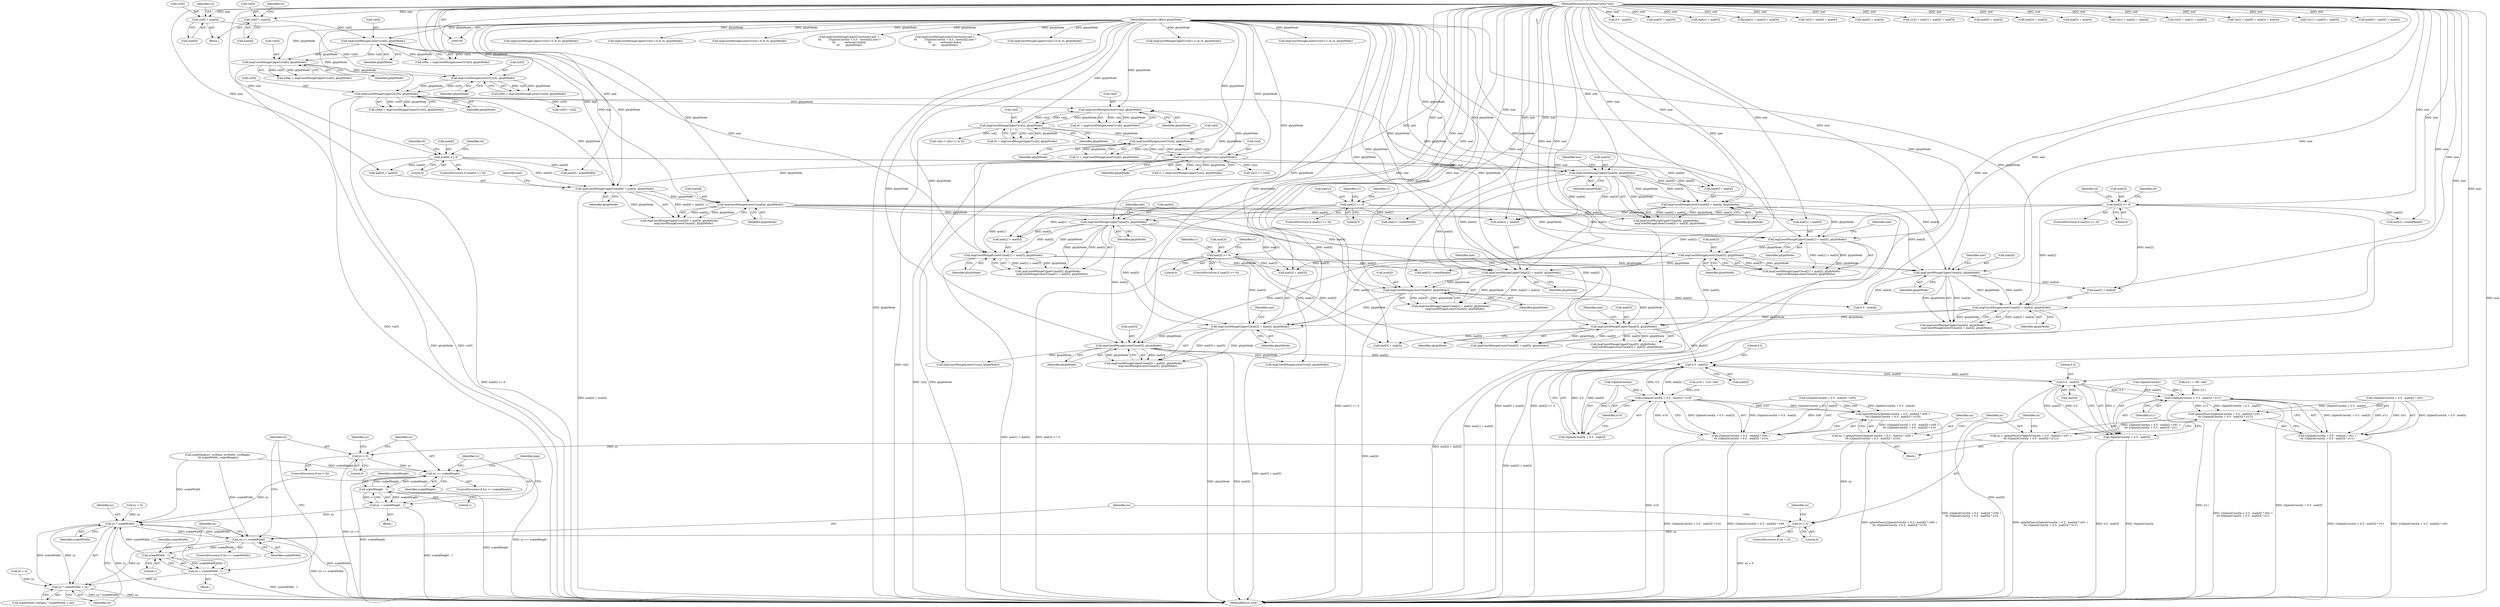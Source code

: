 digraph "0_poppler_a9b8ab4657dec65b8b86c225d12c533ad7e984e2@array" {
"1001667" [label="(Call,0.5 - mat[5])"];
"1001693" [label="(Call,0.5 - mat[5])"];
"1001667" [label="(Call,0.5 - mat[5])"];
"1000502" [label="(Call,imgCoordMungeLowerC(mat[5], glyphMode))"];
"1000105" [label="(MethodParameterIn,SplashCoord *mat)"];
"1000408" [label="(Call,imgCoordMungeLowerC(mat[5], glyphMode))"];
"1000399" [label="(Call,imgCoordMungeUpperC(mat[1] + mat[5], glyphMode))"];
"1000390" [label="(Call,mat[1] >= 0)"];
"1000365" [label="(Call,imgCoordMungeLowerC(mat[4], glyphMode))"];
"1000356" [label="(Call,imgCoordMungeUpperC(mat[0] + mat[4], glyphMode))"];
"1000347" [label="(Call,mat[0] >= 0)"];
"1000251" [label="(Call,imgCoordMungeUpperC(vy[0], glyphMode))"];
"1000244" [label="(Call,imgCoordMungeLowerC(vy[0], glyphMode))"];
"1000147" [label="(Call,vy[0] = mat[5])"];
"1000237" [label="(Call,imgCoordMungeUpperC(vx[0], glyphMode))"];
"1000230" [label="(Call,imgCoordMungeLowerC(vx[0], glyphMode))"];
"1000140" [label="(Call,vx[0] = mat[4])"];
"1000106" [label="(MethodParameterIn,GBool glyphMode)"];
"1000313" [label="(Call,imgCoordMungeUpperC(vy[i], glyphMode))"];
"1000298" [label="(Call,imgCoordMungeLowerC(vy[i], glyphMode))"];
"1000283" [label="(Call,imgCoordMungeUpperC(vx[i], glyphMode))"];
"1000268" [label="(Call,imgCoordMungeLowerC(vx[i], glyphMode))"];
"1000380" [label="(Call,imgCoordMungeLowerC(mat[0] + mat[4], glyphMode))"];
"1000375" [label="(Call,imgCoordMungeUpperC(mat[4], glyphMode))"];
"1000418" [label="(Call,imgCoordMungeUpperC(mat[5], glyphMode))"];
"1000493" [label="(Call,imgCoordMungeUpperC(mat[3] + mat[5], glyphMode))"];
"1000484" [label="(Call,mat[3] >= 0)"];
"1000459" [label="(Call,imgCoordMungeLowerC(mat[4], glyphMode))"];
"1000450" [label="(Call,imgCoordMungeUpperC(mat[2] + mat[4], glyphMode))"];
"1000441" [label="(Call,mat[2] >= 0)"];
"1000423" [label="(Call,imgCoordMungeLowerC(mat[1] + mat[5], glyphMode))"];
"1000474" [label="(Call,imgCoordMungeLowerC(mat[2] + mat[4], glyphMode))"];
"1000469" [label="(Call,imgCoordMungeUpperC(mat[4], glyphMode))"];
"1000512" [label="(Call,imgCoordMungeUpperC(mat[5], glyphMode))"];
"1001662" [label="(Call,((SplashCoord)y + 0.5 - mat[5]) * ir10)"];
"1001649" [label="(Call,splashFloor(((SplashCoord)x + 0.5 - mat[4]) * ir00 +\n\t\t\t ((SplashCoord)y + 0.5 - mat[5]) * ir10))"];
"1001647" [label="(Call,xx = splashFloor(((SplashCoord)x + 0.5 - mat[4]) * ir00 +\n\t\t\t ((SplashCoord)y + 0.5 - mat[5]) * ir10))"];
"1001700" [label="(Call,xx < 0)"];
"1001709" [label="(Call,xx >= scaledWidth)"];
"1001715" [label="(Call,scaledWidth - 1)"];
"1001713" [label="(Call,xx = scaledWidth - 1)"];
"1001745" [label="(Call,yy * scaledWidth + xx)"];
"1001746" [label="(Call,yy * scaledWidth)"];
"1001650" [label="(Call,((SplashCoord)x + 0.5 - mat[4]) * ir00 +\n\t\t\t ((SplashCoord)y + 0.5 - mat[5]) * ir10)"];
"1001663" [label="(Call,(SplashCoord)y + 0.5 - mat[5])"];
"1001688" [label="(Call,((SplashCoord)y + 0.5 - mat[5]) * ir11)"];
"1001675" [label="(Call,splashFloor(((SplashCoord)x + 0.5 - mat[4]) * ir01 +\n\t\t\t ((SplashCoord)y + 0.5 - mat[5]) * ir11))"];
"1001673" [label="(Call,yy = splashFloor(((SplashCoord)x + 0.5 - mat[4]) * ir01 +\n\t\t\t ((SplashCoord)y + 0.5 - mat[5]) * ir11))"];
"1001719" [label="(Call,yy < 0)"];
"1001728" [label="(Call,yy >= scaledHeight)"];
"1001734" [label="(Call,scaledHeight - 1)"];
"1001732" [label="(Call,yy = scaledHeight - 1)"];
"1001676" [label="(Call,((SplashCoord)x + 0.5 - mat[4]) * ir01 +\n\t\t\t ((SplashCoord)y + 0.5 - mat[5]) * ir11)"];
"1001689" [label="(Call,(SplashCoord)y + 0.5 - mat[5])"];
"1000251" [label="(Call,imgCoordMungeUpperC(vy[0], glyphMode))"];
"1000483" [label="(ControlStructure,if (mat[3] >= 0))"];
"1000412" [label="(Identifier,glyphMode)"];
"1000140" [label="(Call,vx[0] = mat[4])"];
"1001736" [label="(Literal,1)"];
"1001718" [label="(ControlStructure,if (yy < 0))"];
"1000397" [label="(Identifier,t1)"];
"1001682" [label="(Call,0.5 - mat[4])"];
"1000424" [label="(Call,mat[1] + mat[5])"];
"1001673" [label="(Call,yy = splashFloor(((SplashCoord)x + 0.5 - mat[4]) * ir01 +\n\t\t\t ((SplashCoord)y + 0.5 - mat[5]) * ir11))"];
"1000484" [label="(Call,mat[3] >= 0)"];
"1001669" [label="(Call,mat[5])"];
"1001730" [label="(Identifier,scaledHeight)"];
"1000228" [label="(Call,xMin = imgCoordMungeLowerC(vx[0], glyphMode))"];
"1000468" [label="(Call,imgCoordMungeUpperC(mat[4], glyphMode) -\n         imgCoordMungeLowerC(mat[2] + mat[4], glyphMode))"];
"1000147" [label="(Call,vy[0] = mat[5])"];
"1000364" [label="(Identifier,glyphMode)"];
"1001663" [label="(Call,(SplashCoord)y + 0.5 - mat[5])"];
"1000408" [label="(Call,imgCoordMungeLowerC(mat[5], glyphMode))"];
"1000492" [label="(Call,imgCoordMungeUpperC(mat[3] + mat[5], glyphMode) -\n         imgCoordMungeLowerC(mat[5], glyphMode))"];
"1000249" [label="(Call,yMax = imgCoordMungeUpperC(vy[0], glyphMode))"];
"1000298" [label="(Call,imgCoordMungeLowerC(vy[i], glyphMode))"];
"1001733" [label="(Identifier,yy)"];
"1000169" [label="(Call,mat[3] + mat[5])"];
"1001694" [label="(Literal,0.5)"];
"1000611" [label="(Call,ir11 = r00 / det)"];
"1001724" [label="(Identifier,yy)"];
"1000376" [label="(Call,mat[4])"];
"1000151" [label="(Call,mat[5])"];
"1000348" [label="(Call,mat[0])"];
"1000296" [label="(Call,t1 = imgCoordMungeLowerC(vy[i], glyphMode))"];
"1001741" [label="(Call,scaledMask->data[yy * scaledWidth + xx])"];
"1001719" [label="(Call,yy < 0)"];
"1000474" [label="(Call,imgCoordMungeLowerC(mat[2] + mat[4], glyphMode))"];
"1000269" [label="(Call,vx[i])"];
"1000470" [label="(Call,mat[4])"];
"1001674" [label="(Identifier,yy)"];
"1001735" [label="(Identifier,scaledHeight)"];
"1000477" [label="(Identifier,mat)"];
"1000512" [label="(Call,imgCoordMungeUpperC(mat[5], glyphMode))"];
"1001143" [label="(Call,imgCoordMungeUpperC(vy[(i+1) & 3], glyphMode))"];
"1001651" [label="(Call,((SplashCoord)x + 0.5 - mat[4]) * ir00)"];
"1000313" [label="(Call,imgCoordMungeUpperC(vy[i], glyphMode))"];
"1000266" [label="(Call,t0 = imgCoordMungeLowerC(vx[i], glyphMode))"];
"1000380" [label="(Call,imgCoordMungeLowerC(mat[0] + mat[4], glyphMode))"];
"1001672" [label="(Identifier,ir10)"];
"1000356" [label="(Call,imgCoordMungeUpperC(mat[0] + mat[4], glyphMode))"];
"1001693" [label="(Call,0.5 - mat[5])"];
"1000221" [label="(Call,mat[1] + mat[5])"];
"1001649" [label="(Call,splashFloor(((SplashCoord)x + 0.5 - mat[4]) * ir00 +\n\t\t\t ((SplashCoord)y + 0.5 - mat[5]) * ir10))"];
"1000410" [label="(Identifier,mat)"];
"1001647" [label="(Call,xx = splashFloor(((SplashCoord)x + 0.5 - mat[4]) * ir00 +\n\t\t\t ((SplashCoord)y + 0.5 - mat[5]) * ir10))"];
"1000195" [label="(Call,mat[1] + mat[3] + mat[5])"];
"1000206" [label="(Call,vx[3] = mat[0] + mat[4])"];
"1000141" [label="(Call,vx[0])"];
"1000105" [label="(MethodParameterIn,SplashCoord *mat)"];
"1000244" [label="(Call,imgCoordMungeLowerC(vy[0], glyphMode))"];
"1000106" [label="(MethodParameterIn,GBool glyphMode)"];
"1000252" [label="(Call,vy[0])"];
"1000510" [label="(Identifier,t1)"];
"1001646" [label="(Block,)"];
"1001731" [label="(Block,)"];
"1001677" [label="(Call,((SplashCoord)x + 0.5 - mat[4]) * ir01)"];
"1000463" [label="(Identifier,glyphMode)"];
"1000516" [label="(Identifier,glyphMode)"];
"1000148" [label="(Call,vy[0])"];
"1000707" [label="(Call,imgCoordMungeLowerC(vy[i], glyphMode))"];
"1000730" [label="(Call,vx[i] < vx[(i+1) & 3])"];
"1001714" [label="(Identifier,xx)"];
"1001729" [label="(Identifier,yy)"];
"1001688" [label="(Call,((SplashCoord)y + 0.5 - mat[5]) * ir11)"];
"1000238" [label="(Call,vx[0])"];
"1000573" [label="(Call,mat[3] / scaledHeight)"];
"1000426" [label="(Identifier,mat)"];
"1000255" [label="(Identifier,glyphMode)"];
"1000231" [label="(Call,vx[0])"];
"1001745" [label="(Call,yy * scaledWidth + xx)"];
"1001668" [label="(Literal,0.5)"];
"1000491" [label="(Identifier,t1)"];
"1001662" [label="(Call,((SplashCoord)y + 0.5 - mat[5]) * ir10)"];
"1001690" [label="(Call,(SplashCoord)y)"];
"1000605" [label="(Call,ir10 = -r10 / det)"];
"1000517" [label="(Call,imgCoordMungeLowerC(mat[3] + mat[5], glyphMode))"];
"1001675" [label="(Call,splashFloor(((SplashCoord)x + 0.5 - mat[4]) * ir01 +\n\t\t\t ((SplashCoord)y + 0.5 - mat[5]) * ir11))"];
"1001727" [label="(ControlStructure,if (yy >= scaledHeight))"];
"1000511" [label="(Call,imgCoordMungeUpperC(mat[5], glyphMode) -\n         imgCoordMungeLowerC(mat[3] + mat[5], glyphMode))"];
"1000355" [label="(Call,imgCoordMungeUpperC(mat[0] + mat[4], glyphMode) -\n         imgCoordMungeLowerC(mat[4], glyphMode))"];
"1000431" [label="(Identifier,glyphMode)"];
"1000365" [label="(Call,imgCoordMungeLowerC(mat[4], glyphMode))"];
"1000422" [label="(Identifier,glyphMode)"];
"1000501" [label="(Identifier,glyphMode)"];
"1001702" [label="(Literal,0)"];
"1000149" [label="(Identifier,vy)"];
"1001739" [label="(Identifier,pipe)"];
"1000460" [label="(Call,mat[4])"];
"1001748" [label="(Identifier,scaledWidth)"];
"1000245" [label="(Call,vy[0])"];
"1000559" [label="(Call,mat[1] / scaledWidth)"];
"1000158" [label="(Call,mat[2] + mat[4])"];
"1001667" [label="(Call,0.5 - mat[5])"];
"1000666" [label="(Call,vy[0] < vy[i])"];
"1000502" [label="(Call,imgCoordMungeLowerC(mat[5], glyphMode))"];
"1000494" [label="(Call,mat[3] + mat[5])"];
"1000191" [label="(Call,vy[2] = mat[1] + mat[3] + mat[5])"];
"1000518" [label="(Call,mat[3] + mat[5])"];
"1000379" [label="(Identifier,glyphMode)"];
"1000488" [label="(Literal,0)"];
"1001695" [label="(Call,mat[5])"];
"1001713" [label="(Call,xx = scaledWidth - 1)"];
"1001749" [label="(Identifier,xx)"];
"1000416" [label="(Identifier,t1)"];
"1001648" [label="(Identifier,xx)"];
"1000503" [label="(Call,mat[5])"];
"1000375" [label="(Call,imgCoordMungeUpperC(mat[4], glyphMode))"];
"1000400" [label="(Call,mat[1] + mat[5])"];
"1000388" [label="(Identifier,glyphMode)"];
"1000482" [label="(Identifier,glyphMode)"];
"1000383" [label="(Identifier,mat)"];
"1000493" [label="(Call,imgCoordMungeUpperC(mat[3] + mat[5], glyphMode))"];
"1000997" [label="(Call,imgCoordMungeLowerC(vy[(i+1) & 3], glyphMode))"];
"1001705" [label="(Identifier,xx)"];
"1001676" [label="(Call,((SplashCoord)x + 0.5 - mat[4]) * ir01 +\n\t\t\t ((SplashCoord)y + 0.5 - mat[5]) * ir11)"];
"1001716" [label="(Identifier,scaledWidth)"];
"1000469" [label="(Call,imgCoordMungeUpperC(mat[4], glyphMode))"];
"1000847" [label="(Call,imgCoordMungeUpperC(vy[(i+2) & 3], glyphMode))"];
"1000552" [label="(Call,mat[0] / scaledWidth)"];
"1000317" [label="(Identifier,glyphMode)"];
"1000367" [label="(Identifier,mat)"];
"1001701" [label="(Identifier,xx)"];
"1000459" [label="(Call,imgCoordMungeLowerC(mat[4], glyphMode))"];
"1001747" [label="(Identifier,yy)"];
"1001704" [label="(Call,xx = 0)"];
"1000237" [label="(Call,imgCoordMungeUpperC(vx[0], glyphMode))"];
"1000390" [label="(Call,mat[1] >= 0)"];
"1000399" [label="(Call,imgCoordMungeUpperC(mat[1] + mat[5], glyphMode))"];
"1000473" [label="(Identifier,glyphMode)"];
"1001715" [label="(Call,scaledWidth - 1)"];
"1000475" [label="(Call,mat[2] + mat[4])"];
"1000451" [label="(Call,mat[2] + mat[4])"];
"1000506" [label="(Identifier,glyphMode)"];
"1000389" [label="(ControlStructure,if (mat[1] >= 0))"];
"1001728" [label="(Call,yy >= scaledHeight)"];
"1000719" [label="(Call,imgCoordMungeUpperC(vy[(i+2) & 3], glyphMode))"];
"1000441" [label="(Call,mat[2] >= 0)"];
"1001720" [label="(Identifier,yy)"];
"1000283" [label="(Call,imgCoordMungeUpperC(vx[i], glyphMode))"];
"1000485" [label="(Call,mat[3])"];
"1000230" [label="(Call,imgCoordMungeLowerC(vx[0], glyphMode))"];
"1000409" [label="(Call,mat[5])"];
"1000210" [label="(Call,mat[0] + mat[4])"];
"1001732" [label="(Call,yy = scaledHeight - 1)"];
"1001708" [label="(ControlStructure,if (xx >= scaledWidth))"];
"1000156" [label="(Identifier,vx)"];
"1000351" [label="(Literal,0)"];
"1001734" [label="(Call,scaledHeight - 1)"];
"1000357" [label="(Call,mat[0] + mat[4])"];
"1000242" [label="(Call,yMin = imgCoordMungeLowerC(vy[0], glyphMode))"];
"1001656" [label="(Call,0.5 - mat[4])"];
"1000235" [label="(Call,xMax = imgCoordMungeUpperC(vx[0], glyphMode))"];
"1000520" [label="(Identifier,mat)"];
"1000407" [label="(Identifier,glyphMode)"];
"1000461" [label="(Identifier,mat)"];
"1000199" [label="(Call,mat[3] + mat[5])"];
"1000449" [label="(Call,imgCoordMungeUpperC(mat[2] + mat[4], glyphMode) -\n         imgCoordMungeLowerC(mat[4], glyphMode))"];
"1000458" [label="(Identifier,glyphMode)"];
"1000448" [label="(Identifier,t0)"];
"1000513" [label="(Call,mat[5])"];
"1001710" [label="(Identifier,xx)"];
"1001698" [label="(Identifier,ir11)"];
"1000234" [label="(Identifier,glyphMode)"];
"1001712" [label="(Block,)"];
"1000107" [label="(Block,)"];
"1000287" [label="(Identifier,glyphMode)"];
"1000381" [label="(Call,mat[0] + mat[4])"];
"1001128" [label="(Call,imgCoordMungeLowerC(vy[(i+3) & 3], glyphMode))"];
"1000184" [label="(Call,mat[2] + mat[4])"];
"1000284" [label="(Call,vx[i])"];
"1000418" [label="(Call,imgCoordMungeUpperC(mat[5], glyphMode))"];
"1000467" [label="(Identifier,t0)"];
"1000154" [label="(Call,vx[1] = mat[2] + mat[4])"];
"1001709" [label="(Call,xx >= scaledWidth)"];
"1000354" [label="(Identifier,t0)"];
"1001700" [label="(Call,xx < 0)"];
"1001717" [label="(Literal,1)"];
"1001699" [label="(ControlStructure,if (xx < 0))"];
"1000442" [label="(Call,mat[2])"];
"1000311" [label="(Call,t1 = imgCoordMungeUpperC(vy[i], glyphMode))"];
"1000369" [label="(Identifier,glyphMode)"];
"1000366" [label="(Call,mat[4])"];
"1000504" [label="(Identifier,mat)"];
"1000394" [label="(Literal,0)"];
"1000445" [label="(Literal,0)"];
"1000566" [label="(Call,mat[2] / scaledHeight)"];
"1001587" [label="(Call,imgCoordMungeUpperC(section[i].xb0 +\n\t\t\t         ((SplashCoord)y + 0.5 - section[i].yb0) *\n\t\t\t           section[i].dxdyb,\n\t\t\t       glyphMode))"];
"1000302" [label="(Identifier,glyphMode)"];
"1000217" [label="(Call,vy[3] = mat[1] + mat[5])"];
"1000450" [label="(Call,imgCoordMungeUpperC(mat[2] + mat[4], glyphMode))"];
"1000144" [label="(Call,mat[4])"];
"1000419" [label="(Call,mat[5])"];
"1001746" [label="(Call,yy * scaledWidth)"];
"1001723" [label="(Call,yy = 0)"];
"1000268" [label="(Call,imgCoordMungeLowerC(vx[i], glyphMode))"];
"1001711" [label="(Identifier,scaledWidth)"];
"1001774" [label="(MethodReturn,void)"];
"1000176" [label="(Call,vx[2] = mat[0] + mat[2] + mat[4])"];
"1000346" [label="(ControlStructure,if (mat[0] >= 0))"];
"1000440" [label="(ControlStructure,if (mat[2] >= 0))"];
"1000618" [label="(Call,scaleMask(src, srcData, srcWidth, srcHeight,\n \t\t\t scaledWidth, scaledHeight))"];
"1000347" [label="(Call,mat[0] >= 0)"];
"1000272" [label="(Identifier,glyphMode)"];
"1000835" [label="(Call,imgCoordMungeLowerC(vy[i], glyphMode))"];
"1000299" [label="(Call,vy[i])"];
"1000417" [label="(Call,imgCoordMungeUpperC(mat[5], glyphMode) -\n         imgCoordMungeLowerC(mat[1] + mat[5], glyphMode))"];
"1000165" [label="(Call,vy[1] = mat[3] + mat[5])"];
"1000398" [label="(Call,imgCoordMungeUpperC(mat[1] + mat[5], glyphMode) -\n         imgCoordMungeLowerC(mat[5], glyphMode))"];
"1001664" [label="(Call,(SplashCoord)y)"];
"1000241" [label="(Identifier,glyphMode)"];
"1000281" [label="(Call,t0 = imgCoordMungeUpperC(vx[i], glyphMode))"];
"1001650" [label="(Call,((SplashCoord)x + 0.5 - mat[4]) * ir00 +\n\t\t\t ((SplashCoord)y + 0.5 - mat[5]) * ir10)"];
"1001560" [label="(Call,imgCoordMungeLowerC(section[i].xa0 +\n\t\t\t         ((SplashCoord)y + 0.5 - section[i].ya0) *\n\t\t\t           section[i].dxdya,\n\t\t\t       glyphMode))"];
"1001689" [label="(Call,(SplashCoord)y + 0.5 - mat[5])"];
"1000423" [label="(Call,imgCoordMungeLowerC(mat[1] + mat[5], glyphMode))"];
"1000391" [label="(Call,mat[1])"];
"1001721" [label="(Literal,0)"];
"1000314" [label="(Call,vy[i])"];
"1000653" [label="(Call,vy[1] <= vy[i])"];
"1000180" [label="(Call,mat[0] + mat[2] + mat[4])"];
"1000374" [label="(Call,imgCoordMungeUpperC(mat[4], glyphMode) -\n         imgCoordMungeLowerC(mat[0] + mat[4], glyphMode))"];
"1000373" [label="(Identifier,t0)"];
"1001012" [label="(Call,imgCoordMungeUpperC(vy[(i+3) & 3], glyphMode))"];
"1000248" [label="(Identifier,glyphMode)"];
"1001667" -> "1001663"  [label="AST: "];
"1001667" -> "1001669"  [label="CFG: "];
"1001668" -> "1001667"  [label="AST: "];
"1001669" -> "1001667"  [label="AST: "];
"1001663" -> "1001667"  [label="CFG: "];
"1001667" -> "1001662"  [label="DDG: 0.5"];
"1001667" -> "1001662"  [label="DDG: mat[5]"];
"1001667" -> "1001663"  [label="DDG: 0.5"];
"1001667" -> "1001663"  [label="DDG: mat[5]"];
"1001693" -> "1001667"  [label="DDG: mat[5]"];
"1000502" -> "1001667"  [label="DDG: mat[5]"];
"1000105" -> "1001667"  [label="DDG: mat"];
"1000512" -> "1001667"  [label="DDG: mat[5]"];
"1001667" -> "1001693"  [label="DDG: mat[5]"];
"1001693" -> "1001689"  [label="AST: "];
"1001693" -> "1001695"  [label="CFG: "];
"1001694" -> "1001693"  [label="AST: "];
"1001695" -> "1001693"  [label="AST: "];
"1001689" -> "1001693"  [label="CFG: "];
"1001693" -> "1001774"  [label="DDG: mat[5]"];
"1001693" -> "1001688"  [label="DDG: 0.5"];
"1001693" -> "1001688"  [label="DDG: mat[5]"];
"1001693" -> "1001689"  [label="DDG: 0.5"];
"1001693" -> "1001689"  [label="DDG: mat[5]"];
"1000105" -> "1001693"  [label="DDG: mat"];
"1000502" -> "1000492"  [label="AST: "];
"1000502" -> "1000506"  [label="CFG: "];
"1000503" -> "1000502"  [label="AST: "];
"1000506" -> "1000502"  [label="AST: "];
"1000492" -> "1000502"  [label="CFG: "];
"1000502" -> "1001774"  [label="DDG: glyphMode"];
"1000502" -> "1001774"  [label="DDG: mat[5]"];
"1000502" -> "1000492"  [label="DDG: mat[5]"];
"1000502" -> "1000492"  [label="DDG: glyphMode"];
"1000105" -> "1000502"  [label="DDG: mat"];
"1000408" -> "1000502"  [label="DDG: mat[5]"];
"1000418" -> "1000502"  [label="DDG: mat[5]"];
"1000493" -> "1000502"  [label="DDG: glyphMode"];
"1000106" -> "1000502"  [label="DDG: glyphMode"];
"1000502" -> "1000707"  [label="DDG: glyphMode"];
"1000502" -> "1000835"  [label="DDG: glyphMode"];
"1000105" -> "1000100"  [label="AST: "];
"1000105" -> "1001774"  [label="DDG: mat"];
"1000105" -> "1000140"  [label="DDG: mat"];
"1000105" -> "1000147"  [label="DDG: mat"];
"1000105" -> "1000154"  [label="DDG: mat"];
"1000105" -> "1000158"  [label="DDG: mat"];
"1000105" -> "1000165"  [label="DDG: mat"];
"1000105" -> "1000169"  [label="DDG: mat"];
"1000105" -> "1000176"  [label="DDG: mat"];
"1000105" -> "1000180"  [label="DDG: mat"];
"1000105" -> "1000184"  [label="DDG: mat"];
"1000105" -> "1000191"  [label="DDG: mat"];
"1000105" -> "1000195"  [label="DDG: mat"];
"1000105" -> "1000199"  [label="DDG: mat"];
"1000105" -> "1000206"  [label="DDG: mat"];
"1000105" -> "1000210"  [label="DDG: mat"];
"1000105" -> "1000217"  [label="DDG: mat"];
"1000105" -> "1000221"  [label="DDG: mat"];
"1000105" -> "1000347"  [label="DDG: mat"];
"1000105" -> "1000356"  [label="DDG: mat"];
"1000105" -> "1000357"  [label="DDG: mat"];
"1000105" -> "1000365"  [label="DDG: mat"];
"1000105" -> "1000375"  [label="DDG: mat"];
"1000105" -> "1000380"  [label="DDG: mat"];
"1000105" -> "1000381"  [label="DDG: mat"];
"1000105" -> "1000390"  [label="DDG: mat"];
"1000105" -> "1000399"  [label="DDG: mat"];
"1000105" -> "1000400"  [label="DDG: mat"];
"1000105" -> "1000408"  [label="DDG: mat"];
"1000105" -> "1000418"  [label="DDG: mat"];
"1000105" -> "1000423"  [label="DDG: mat"];
"1000105" -> "1000424"  [label="DDG: mat"];
"1000105" -> "1000441"  [label="DDG: mat"];
"1000105" -> "1000450"  [label="DDG: mat"];
"1000105" -> "1000451"  [label="DDG: mat"];
"1000105" -> "1000459"  [label="DDG: mat"];
"1000105" -> "1000469"  [label="DDG: mat"];
"1000105" -> "1000474"  [label="DDG: mat"];
"1000105" -> "1000475"  [label="DDG: mat"];
"1000105" -> "1000484"  [label="DDG: mat"];
"1000105" -> "1000493"  [label="DDG: mat"];
"1000105" -> "1000494"  [label="DDG: mat"];
"1000105" -> "1000512"  [label="DDG: mat"];
"1000105" -> "1000517"  [label="DDG: mat"];
"1000105" -> "1000518"  [label="DDG: mat"];
"1000105" -> "1000552"  [label="DDG: mat"];
"1000105" -> "1000559"  [label="DDG: mat"];
"1000105" -> "1000566"  [label="DDG: mat"];
"1000105" -> "1000573"  [label="DDG: mat"];
"1000105" -> "1001656"  [label="DDG: mat"];
"1000105" -> "1001682"  [label="DDG: mat"];
"1000408" -> "1000398"  [label="AST: "];
"1000408" -> "1000412"  [label="CFG: "];
"1000409" -> "1000408"  [label="AST: "];
"1000412" -> "1000408"  [label="AST: "];
"1000398" -> "1000408"  [label="CFG: "];
"1000408" -> "1000398"  [label="DDG: mat[5]"];
"1000408" -> "1000398"  [label="DDG: glyphMode"];
"1000399" -> "1000408"  [label="DDG: glyphMode"];
"1000106" -> "1000408"  [label="DDG: glyphMode"];
"1000408" -> "1000450"  [label="DDG: glyphMode"];
"1000408" -> "1000469"  [label="DDG: glyphMode"];
"1000408" -> "1000493"  [label="DDG: mat[5]"];
"1000408" -> "1000494"  [label="DDG: mat[5]"];
"1000408" -> "1000512"  [label="DDG: mat[5]"];
"1000399" -> "1000398"  [label="AST: "];
"1000399" -> "1000407"  [label="CFG: "];
"1000400" -> "1000399"  [label="AST: "];
"1000407" -> "1000399"  [label="AST: "];
"1000410" -> "1000399"  [label="CFG: "];
"1000399" -> "1001774"  [label="DDG: mat[1] + mat[5]"];
"1000399" -> "1000398"  [label="DDG: mat[1] + mat[5]"];
"1000399" -> "1000398"  [label="DDG: glyphMode"];
"1000390" -> "1000399"  [label="DDG: mat[1]"];
"1000365" -> "1000399"  [label="DDG: glyphMode"];
"1000380" -> "1000399"  [label="DDG: glyphMode"];
"1000106" -> "1000399"  [label="DDG: glyphMode"];
"1000390" -> "1000389"  [label="AST: "];
"1000390" -> "1000394"  [label="CFG: "];
"1000391" -> "1000390"  [label="AST: "];
"1000394" -> "1000390"  [label="AST: "];
"1000397" -> "1000390"  [label="CFG: "];
"1000416" -> "1000390"  [label="CFG: "];
"1000390" -> "1001774"  [label="DDG: mat[1] >= 0"];
"1000390" -> "1000400"  [label="DDG: mat[1]"];
"1000390" -> "1000423"  [label="DDG: mat[1]"];
"1000390" -> "1000424"  [label="DDG: mat[1]"];
"1000390" -> "1000559"  [label="DDG: mat[1]"];
"1000365" -> "1000355"  [label="AST: "];
"1000365" -> "1000369"  [label="CFG: "];
"1000366" -> "1000365"  [label="AST: "];
"1000369" -> "1000365"  [label="AST: "];
"1000355" -> "1000365"  [label="CFG: "];
"1000365" -> "1000355"  [label="DDG: mat[4]"];
"1000365" -> "1000355"  [label="DDG: glyphMode"];
"1000356" -> "1000365"  [label="DDG: glyphMode"];
"1000106" -> "1000365"  [label="DDG: glyphMode"];
"1000365" -> "1000418"  [label="DDG: glyphMode"];
"1000365" -> "1000450"  [label="DDG: mat[4]"];
"1000365" -> "1000451"  [label="DDG: mat[4]"];
"1000365" -> "1000459"  [label="DDG: mat[4]"];
"1000365" -> "1000469"  [label="DDG: mat[4]"];
"1000356" -> "1000355"  [label="AST: "];
"1000356" -> "1000364"  [label="CFG: "];
"1000357" -> "1000356"  [label="AST: "];
"1000364" -> "1000356"  [label="AST: "];
"1000367" -> "1000356"  [label="CFG: "];
"1000356" -> "1001774"  [label="DDG: mat[0] + mat[4]"];
"1000356" -> "1000355"  [label="DDG: mat[0] + mat[4]"];
"1000356" -> "1000355"  [label="DDG: glyphMode"];
"1000347" -> "1000356"  [label="DDG: mat[0]"];
"1000251" -> "1000356"  [label="DDG: glyphMode"];
"1000313" -> "1000356"  [label="DDG: glyphMode"];
"1000106" -> "1000356"  [label="DDG: glyphMode"];
"1000347" -> "1000346"  [label="AST: "];
"1000347" -> "1000351"  [label="CFG: "];
"1000348" -> "1000347"  [label="AST: "];
"1000351" -> "1000347"  [label="AST: "];
"1000354" -> "1000347"  [label="CFG: "];
"1000373" -> "1000347"  [label="CFG: "];
"1000347" -> "1001774"  [label="DDG: mat[0] >= 0"];
"1000347" -> "1000357"  [label="DDG: mat[0]"];
"1000347" -> "1000380"  [label="DDG: mat[0]"];
"1000347" -> "1000381"  [label="DDG: mat[0]"];
"1000347" -> "1000552"  [label="DDG: mat[0]"];
"1000251" -> "1000249"  [label="AST: "];
"1000251" -> "1000255"  [label="CFG: "];
"1000252" -> "1000251"  [label="AST: "];
"1000255" -> "1000251"  [label="AST: "];
"1000249" -> "1000251"  [label="CFG: "];
"1000251" -> "1001774"  [label="DDG: glyphMode"];
"1000251" -> "1001774"  [label="DDG: vy[0]"];
"1000251" -> "1000249"  [label="DDG: vy[0]"];
"1000251" -> "1000249"  [label="DDG: glyphMode"];
"1000244" -> "1000251"  [label="DDG: vy[0]"];
"1000244" -> "1000251"  [label="DDG: glyphMode"];
"1000106" -> "1000251"  [label="DDG: glyphMode"];
"1000251" -> "1000268"  [label="DDG: glyphMode"];
"1000251" -> "1000375"  [label="DDG: glyphMode"];
"1000251" -> "1000666"  [label="DDG: vy[0]"];
"1000244" -> "1000242"  [label="AST: "];
"1000244" -> "1000248"  [label="CFG: "];
"1000245" -> "1000244"  [label="AST: "];
"1000248" -> "1000244"  [label="AST: "];
"1000242" -> "1000244"  [label="CFG: "];
"1000244" -> "1000242"  [label="DDG: vy[0]"];
"1000244" -> "1000242"  [label="DDG: glyphMode"];
"1000147" -> "1000244"  [label="DDG: vy[0]"];
"1000237" -> "1000244"  [label="DDG: glyphMode"];
"1000106" -> "1000244"  [label="DDG: glyphMode"];
"1000147" -> "1000107"  [label="AST: "];
"1000147" -> "1000151"  [label="CFG: "];
"1000148" -> "1000147"  [label="AST: "];
"1000151" -> "1000147"  [label="AST: "];
"1000156" -> "1000147"  [label="CFG: "];
"1000237" -> "1000235"  [label="AST: "];
"1000237" -> "1000241"  [label="CFG: "];
"1000238" -> "1000237"  [label="AST: "];
"1000241" -> "1000237"  [label="AST: "];
"1000235" -> "1000237"  [label="CFG: "];
"1000237" -> "1001774"  [label="DDG: vx[0]"];
"1000237" -> "1000235"  [label="DDG: vx[0]"];
"1000237" -> "1000235"  [label="DDG: glyphMode"];
"1000230" -> "1000237"  [label="DDG: vx[0]"];
"1000230" -> "1000237"  [label="DDG: glyphMode"];
"1000106" -> "1000237"  [label="DDG: glyphMode"];
"1000230" -> "1000228"  [label="AST: "];
"1000230" -> "1000234"  [label="CFG: "];
"1000231" -> "1000230"  [label="AST: "];
"1000234" -> "1000230"  [label="AST: "];
"1000228" -> "1000230"  [label="CFG: "];
"1000230" -> "1000228"  [label="DDG: vx[0]"];
"1000230" -> "1000228"  [label="DDG: glyphMode"];
"1000140" -> "1000230"  [label="DDG: vx[0]"];
"1000106" -> "1000230"  [label="DDG: glyphMode"];
"1000140" -> "1000107"  [label="AST: "];
"1000140" -> "1000144"  [label="CFG: "];
"1000141" -> "1000140"  [label="AST: "];
"1000144" -> "1000140"  [label="AST: "];
"1000149" -> "1000140"  [label="CFG: "];
"1000106" -> "1000100"  [label="AST: "];
"1000106" -> "1001774"  [label="DDG: glyphMode"];
"1000106" -> "1000268"  [label="DDG: glyphMode"];
"1000106" -> "1000283"  [label="DDG: glyphMode"];
"1000106" -> "1000298"  [label="DDG: glyphMode"];
"1000106" -> "1000313"  [label="DDG: glyphMode"];
"1000106" -> "1000375"  [label="DDG: glyphMode"];
"1000106" -> "1000380"  [label="DDG: glyphMode"];
"1000106" -> "1000418"  [label="DDG: glyphMode"];
"1000106" -> "1000423"  [label="DDG: glyphMode"];
"1000106" -> "1000450"  [label="DDG: glyphMode"];
"1000106" -> "1000459"  [label="DDG: glyphMode"];
"1000106" -> "1000469"  [label="DDG: glyphMode"];
"1000106" -> "1000474"  [label="DDG: glyphMode"];
"1000106" -> "1000493"  [label="DDG: glyphMode"];
"1000106" -> "1000512"  [label="DDG: glyphMode"];
"1000106" -> "1000517"  [label="DDG: glyphMode"];
"1000106" -> "1000707"  [label="DDG: glyphMode"];
"1000106" -> "1000719"  [label="DDG: glyphMode"];
"1000106" -> "1000835"  [label="DDG: glyphMode"];
"1000106" -> "1000847"  [label="DDG: glyphMode"];
"1000106" -> "1000997"  [label="DDG: glyphMode"];
"1000106" -> "1001012"  [label="DDG: glyphMode"];
"1000106" -> "1001128"  [label="DDG: glyphMode"];
"1000106" -> "1001143"  [label="DDG: glyphMode"];
"1000106" -> "1001560"  [label="DDG: glyphMode"];
"1000106" -> "1001587"  [label="DDG: glyphMode"];
"1000313" -> "1000311"  [label="AST: "];
"1000313" -> "1000317"  [label="CFG: "];
"1000314" -> "1000313"  [label="AST: "];
"1000317" -> "1000313"  [label="AST: "];
"1000311" -> "1000313"  [label="CFG: "];
"1000313" -> "1001774"  [label="DDG: vy[i]"];
"1000313" -> "1001774"  [label="DDG: glyphMode"];
"1000313" -> "1000268"  [label="DDG: glyphMode"];
"1000313" -> "1000298"  [label="DDG: vy[i]"];
"1000313" -> "1000311"  [label="DDG: vy[i]"];
"1000313" -> "1000311"  [label="DDG: glyphMode"];
"1000298" -> "1000313"  [label="DDG: vy[i]"];
"1000298" -> "1000313"  [label="DDG: glyphMode"];
"1000313" -> "1000375"  [label="DDG: glyphMode"];
"1000313" -> "1000653"  [label="DDG: vy[i]"];
"1000298" -> "1000296"  [label="AST: "];
"1000298" -> "1000302"  [label="CFG: "];
"1000299" -> "1000298"  [label="AST: "];
"1000302" -> "1000298"  [label="AST: "];
"1000296" -> "1000298"  [label="CFG: "];
"1000298" -> "1000296"  [label="DDG: vy[i]"];
"1000298" -> "1000296"  [label="DDG: glyphMode"];
"1000283" -> "1000298"  [label="DDG: glyphMode"];
"1000283" -> "1000281"  [label="AST: "];
"1000283" -> "1000287"  [label="CFG: "];
"1000284" -> "1000283"  [label="AST: "];
"1000287" -> "1000283"  [label="AST: "];
"1000281" -> "1000283"  [label="CFG: "];
"1000283" -> "1001774"  [label="DDG: vx[i]"];
"1000283" -> "1000268"  [label="DDG: vx[i]"];
"1000283" -> "1000281"  [label="DDG: vx[i]"];
"1000283" -> "1000281"  [label="DDG: glyphMode"];
"1000268" -> "1000283"  [label="DDG: vx[i]"];
"1000268" -> "1000283"  [label="DDG: glyphMode"];
"1000283" -> "1000730"  [label="DDG: vx[i]"];
"1000268" -> "1000266"  [label="AST: "];
"1000268" -> "1000272"  [label="CFG: "];
"1000269" -> "1000268"  [label="AST: "];
"1000272" -> "1000268"  [label="AST: "];
"1000266" -> "1000268"  [label="CFG: "];
"1000268" -> "1000266"  [label="DDG: vx[i]"];
"1000268" -> "1000266"  [label="DDG: glyphMode"];
"1000380" -> "1000374"  [label="AST: "];
"1000380" -> "1000388"  [label="CFG: "];
"1000381" -> "1000380"  [label="AST: "];
"1000388" -> "1000380"  [label="AST: "];
"1000374" -> "1000380"  [label="CFG: "];
"1000380" -> "1001774"  [label="DDG: mat[0] + mat[4]"];
"1000380" -> "1000374"  [label="DDG: mat[0] + mat[4]"];
"1000380" -> "1000374"  [label="DDG: glyphMode"];
"1000375" -> "1000380"  [label="DDG: mat[4]"];
"1000375" -> "1000380"  [label="DDG: glyphMode"];
"1000380" -> "1000418"  [label="DDG: glyphMode"];
"1000375" -> "1000374"  [label="AST: "];
"1000375" -> "1000379"  [label="CFG: "];
"1000376" -> "1000375"  [label="AST: "];
"1000379" -> "1000375"  [label="AST: "];
"1000383" -> "1000375"  [label="CFG: "];
"1000375" -> "1000374"  [label="DDG: mat[4]"];
"1000375" -> "1000374"  [label="DDG: glyphMode"];
"1000375" -> "1000381"  [label="DDG: mat[4]"];
"1000375" -> "1000450"  [label="DDG: mat[4]"];
"1000375" -> "1000451"  [label="DDG: mat[4]"];
"1000375" -> "1000459"  [label="DDG: mat[4]"];
"1000375" -> "1000469"  [label="DDG: mat[4]"];
"1000418" -> "1000417"  [label="AST: "];
"1000418" -> "1000422"  [label="CFG: "];
"1000419" -> "1000418"  [label="AST: "];
"1000422" -> "1000418"  [label="AST: "];
"1000426" -> "1000418"  [label="CFG: "];
"1000418" -> "1000417"  [label="DDG: mat[5]"];
"1000418" -> "1000417"  [label="DDG: glyphMode"];
"1000418" -> "1000423"  [label="DDG: mat[5]"];
"1000418" -> "1000423"  [label="DDG: glyphMode"];
"1000418" -> "1000424"  [label="DDG: mat[5]"];
"1000418" -> "1000493"  [label="DDG: mat[5]"];
"1000418" -> "1000494"  [label="DDG: mat[5]"];
"1000418" -> "1000512"  [label="DDG: mat[5]"];
"1000493" -> "1000492"  [label="AST: "];
"1000493" -> "1000501"  [label="CFG: "];
"1000494" -> "1000493"  [label="AST: "];
"1000501" -> "1000493"  [label="AST: "];
"1000504" -> "1000493"  [label="CFG: "];
"1000493" -> "1001774"  [label="DDG: mat[3] + mat[5]"];
"1000493" -> "1000492"  [label="DDG: mat[3] + mat[5]"];
"1000493" -> "1000492"  [label="DDG: glyphMode"];
"1000484" -> "1000493"  [label="DDG: mat[3]"];
"1000459" -> "1000493"  [label="DDG: glyphMode"];
"1000474" -> "1000493"  [label="DDG: glyphMode"];
"1000484" -> "1000483"  [label="AST: "];
"1000484" -> "1000488"  [label="CFG: "];
"1000485" -> "1000484"  [label="AST: "];
"1000488" -> "1000484"  [label="AST: "];
"1000491" -> "1000484"  [label="CFG: "];
"1000510" -> "1000484"  [label="CFG: "];
"1000484" -> "1001774"  [label="DDG: mat[3] >= 0"];
"1000484" -> "1000494"  [label="DDG: mat[3]"];
"1000484" -> "1000517"  [label="DDG: mat[3]"];
"1000484" -> "1000518"  [label="DDG: mat[3]"];
"1000484" -> "1000573"  [label="DDG: mat[3]"];
"1000459" -> "1000449"  [label="AST: "];
"1000459" -> "1000463"  [label="CFG: "];
"1000460" -> "1000459"  [label="AST: "];
"1000463" -> "1000459"  [label="AST: "];
"1000449" -> "1000459"  [label="CFG: "];
"1000459" -> "1001774"  [label="DDG: mat[4]"];
"1000459" -> "1000449"  [label="DDG: mat[4]"];
"1000459" -> "1000449"  [label="DDG: glyphMode"];
"1000450" -> "1000459"  [label="DDG: glyphMode"];
"1000459" -> "1000512"  [label="DDG: glyphMode"];
"1000459" -> "1001656"  [label="DDG: mat[4]"];
"1000450" -> "1000449"  [label="AST: "];
"1000450" -> "1000458"  [label="CFG: "];
"1000451" -> "1000450"  [label="AST: "];
"1000458" -> "1000450"  [label="AST: "];
"1000461" -> "1000450"  [label="CFG: "];
"1000450" -> "1001774"  [label="DDG: mat[2] + mat[4]"];
"1000450" -> "1000449"  [label="DDG: mat[2] + mat[4]"];
"1000450" -> "1000449"  [label="DDG: glyphMode"];
"1000441" -> "1000450"  [label="DDG: mat[2]"];
"1000423" -> "1000450"  [label="DDG: glyphMode"];
"1000441" -> "1000440"  [label="AST: "];
"1000441" -> "1000445"  [label="CFG: "];
"1000442" -> "1000441"  [label="AST: "];
"1000445" -> "1000441"  [label="AST: "];
"1000448" -> "1000441"  [label="CFG: "];
"1000467" -> "1000441"  [label="CFG: "];
"1000441" -> "1001774"  [label="DDG: mat[2] >= 0"];
"1000441" -> "1000451"  [label="DDG: mat[2]"];
"1000441" -> "1000474"  [label="DDG: mat[2]"];
"1000441" -> "1000475"  [label="DDG: mat[2]"];
"1000441" -> "1000566"  [label="DDG: mat[2]"];
"1000423" -> "1000417"  [label="AST: "];
"1000423" -> "1000431"  [label="CFG: "];
"1000424" -> "1000423"  [label="AST: "];
"1000431" -> "1000423"  [label="AST: "];
"1000417" -> "1000423"  [label="CFG: "];
"1000423" -> "1001774"  [label="DDG: mat[1] + mat[5]"];
"1000423" -> "1000417"  [label="DDG: mat[1] + mat[5]"];
"1000423" -> "1000417"  [label="DDG: glyphMode"];
"1000423" -> "1000469"  [label="DDG: glyphMode"];
"1000474" -> "1000468"  [label="AST: "];
"1000474" -> "1000482"  [label="CFG: "];
"1000475" -> "1000474"  [label="AST: "];
"1000482" -> "1000474"  [label="AST: "];
"1000468" -> "1000474"  [label="CFG: "];
"1000474" -> "1001774"  [label="DDG: mat[2] + mat[4]"];
"1000474" -> "1000468"  [label="DDG: mat[2] + mat[4]"];
"1000474" -> "1000468"  [label="DDG: glyphMode"];
"1000469" -> "1000474"  [label="DDG: mat[4]"];
"1000469" -> "1000474"  [label="DDG: glyphMode"];
"1000474" -> "1000512"  [label="DDG: glyphMode"];
"1000469" -> "1000468"  [label="AST: "];
"1000469" -> "1000473"  [label="CFG: "];
"1000470" -> "1000469"  [label="AST: "];
"1000473" -> "1000469"  [label="AST: "];
"1000477" -> "1000469"  [label="CFG: "];
"1000469" -> "1000468"  [label="DDG: mat[4]"];
"1000469" -> "1000468"  [label="DDG: glyphMode"];
"1000469" -> "1000475"  [label="DDG: mat[4]"];
"1000469" -> "1001656"  [label="DDG: mat[4]"];
"1000512" -> "1000511"  [label="AST: "];
"1000512" -> "1000516"  [label="CFG: "];
"1000513" -> "1000512"  [label="AST: "];
"1000516" -> "1000512"  [label="AST: "];
"1000520" -> "1000512"  [label="CFG: "];
"1000512" -> "1000511"  [label="DDG: mat[5]"];
"1000512" -> "1000511"  [label="DDG: glyphMode"];
"1000512" -> "1000517"  [label="DDG: mat[5]"];
"1000512" -> "1000517"  [label="DDG: glyphMode"];
"1000512" -> "1000518"  [label="DDG: mat[5]"];
"1001662" -> "1001650"  [label="AST: "];
"1001662" -> "1001672"  [label="CFG: "];
"1001663" -> "1001662"  [label="AST: "];
"1001672" -> "1001662"  [label="AST: "];
"1001650" -> "1001662"  [label="CFG: "];
"1001662" -> "1001774"  [label="DDG: ir10"];
"1001662" -> "1001649"  [label="DDG: (SplashCoord)y + 0.5 - mat[5]"];
"1001662" -> "1001649"  [label="DDG: ir10"];
"1001662" -> "1001650"  [label="DDG: (SplashCoord)y + 0.5 - mat[5]"];
"1001662" -> "1001650"  [label="DDG: ir10"];
"1001664" -> "1001662"  [label="DDG: y"];
"1000605" -> "1001662"  [label="DDG: ir10"];
"1001649" -> "1001647"  [label="AST: "];
"1001649" -> "1001650"  [label="CFG: "];
"1001650" -> "1001649"  [label="AST: "];
"1001647" -> "1001649"  [label="CFG: "];
"1001649" -> "1001774"  [label="DDG: ((SplashCoord)x + 0.5 - mat[4]) * ir00 +\n\t\t\t ((SplashCoord)y + 0.5 - mat[5]) * ir10"];
"1001649" -> "1001647"  [label="DDG: ((SplashCoord)x + 0.5 - mat[4]) * ir00 +\n\t\t\t ((SplashCoord)y + 0.5 - mat[5]) * ir10"];
"1001651" -> "1001649"  [label="DDG: (SplashCoord)x + 0.5 - mat[4]"];
"1001651" -> "1001649"  [label="DDG: ir00"];
"1001647" -> "1001646"  [label="AST: "];
"1001648" -> "1001647"  [label="AST: "];
"1001674" -> "1001647"  [label="CFG: "];
"1001647" -> "1001774"  [label="DDG: splashFloor(((SplashCoord)x + 0.5 - mat[4]) * ir00 +\n\t\t\t ((SplashCoord)y + 0.5 - mat[5]) * ir10)"];
"1001647" -> "1001700"  [label="DDG: xx"];
"1001700" -> "1001699"  [label="AST: "];
"1001700" -> "1001702"  [label="CFG: "];
"1001701" -> "1001700"  [label="AST: "];
"1001702" -> "1001700"  [label="AST: "];
"1001705" -> "1001700"  [label="CFG: "];
"1001710" -> "1001700"  [label="CFG: "];
"1001700" -> "1001774"  [label="DDG: xx < 0"];
"1001700" -> "1001709"  [label="DDG: xx"];
"1001709" -> "1001708"  [label="AST: "];
"1001709" -> "1001711"  [label="CFG: "];
"1001710" -> "1001709"  [label="AST: "];
"1001711" -> "1001709"  [label="AST: "];
"1001714" -> "1001709"  [label="CFG: "];
"1001720" -> "1001709"  [label="CFG: "];
"1001709" -> "1001774"  [label="DDG: xx >= scaledWidth"];
"1000618" -> "1001709"  [label="DDG: scaledWidth"];
"1001746" -> "1001709"  [label="DDG: scaledWidth"];
"1001709" -> "1001715"  [label="DDG: scaledWidth"];
"1001709" -> "1001746"  [label="DDG: scaledWidth"];
"1001709" -> "1001745"  [label="DDG: xx"];
"1001715" -> "1001713"  [label="AST: "];
"1001715" -> "1001717"  [label="CFG: "];
"1001716" -> "1001715"  [label="AST: "];
"1001717" -> "1001715"  [label="AST: "];
"1001713" -> "1001715"  [label="CFG: "];
"1001715" -> "1001713"  [label="DDG: scaledWidth"];
"1001715" -> "1001713"  [label="DDG: 1"];
"1001715" -> "1001746"  [label="DDG: scaledWidth"];
"1001713" -> "1001712"  [label="AST: "];
"1001714" -> "1001713"  [label="AST: "];
"1001720" -> "1001713"  [label="CFG: "];
"1001713" -> "1001774"  [label="DDG: scaledWidth - 1"];
"1001713" -> "1001745"  [label="DDG: xx"];
"1001745" -> "1001741"  [label="AST: "];
"1001745" -> "1001749"  [label="CFG: "];
"1001746" -> "1001745"  [label="AST: "];
"1001749" -> "1001745"  [label="AST: "];
"1001741" -> "1001745"  [label="CFG: "];
"1001745" -> "1001774"  [label="DDG: xx"];
"1001745" -> "1001774"  [label="DDG: yy * scaledWidth"];
"1001746" -> "1001745"  [label="DDG: yy"];
"1001746" -> "1001745"  [label="DDG: scaledWidth"];
"1001704" -> "1001745"  [label="DDG: xx"];
"1001746" -> "1001748"  [label="CFG: "];
"1001747" -> "1001746"  [label="AST: "];
"1001748" -> "1001746"  [label="AST: "];
"1001749" -> "1001746"  [label="CFG: "];
"1001746" -> "1001774"  [label="DDG: yy"];
"1001746" -> "1001774"  [label="DDG: scaledWidth"];
"1001723" -> "1001746"  [label="DDG: yy"];
"1001728" -> "1001746"  [label="DDG: yy"];
"1001732" -> "1001746"  [label="DDG: yy"];
"1000618" -> "1001746"  [label="DDG: scaledWidth"];
"1001651" -> "1001650"  [label="AST: "];
"1001650" -> "1001774"  [label="DDG: ((SplashCoord)y + 0.5 - mat[5]) * ir10"];
"1001650" -> "1001774"  [label="DDG: ((SplashCoord)x + 0.5 - mat[4]) * ir00"];
"1001651" -> "1001650"  [label="DDG: (SplashCoord)x + 0.5 - mat[4]"];
"1001651" -> "1001650"  [label="DDG: ir00"];
"1001664" -> "1001663"  [label="AST: "];
"1001672" -> "1001663"  [label="CFG: "];
"1001664" -> "1001663"  [label="DDG: y"];
"1001688" -> "1001676"  [label="AST: "];
"1001688" -> "1001698"  [label="CFG: "];
"1001689" -> "1001688"  [label="AST: "];
"1001698" -> "1001688"  [label="AST: "];
"1001676" -> "1001688"  [label="CFG: "];
"1001688" -> "1001774"  [label="DDG: (SplashCoord)y + 0.5 - mat[5]"];
"1001688" -> "1001774"  [label="DDG: ir11"];
"1001688" -> "1001675"  [label="DDG: (SplashCoord)y + 0.5 - mat[5]"];
"1001688" -> "1001675"  [label="DDG: ir11"];
"1001688" -> "1001676"  [label="DDG: (SplashCoord)y + 0.5 - mat[5]"];
"1001688" -> "1001676"  [label="DDG: ir11"];
"1001690" -> "1001688"  [label="DDG: y"];
"1000611" -> "1001688"  [label="DDG: ir11"];
"1001675" -> "1001673"  [label="AST: "];
"1001675" -> "1001676"  [label="CFG: "];
"1001676" -> "1001675"  [label="AST: "];
"1001673" -> "1001675"  [label="CFG: "];
"1001675" -> "1001774"  [label="DDG: ((SplashCoord)x + 0.5 - mat[4]) * ir01 +\n\t\t\t ((SplashCoord)y + 0.5 - mat[5]) * ir11"];
"1001675" -> "1001673"  [label="DDG: ((SplashCoord)x + 0.5 - mat[4]) * ir01 +\n\t\t\t ((SplashCoord)y + 0.5 - mat[5]) * ir11"];
"1001677" -> "1001675"  [label="DDG: (SplashCoord)x + 0.5 - mat[4]"];
"1001677" -> "1001675"  [label="DDG: ir01"];
"1001673" -> "1001646"  [label="AST: "];
"1001674" -> "1001673"  [label="AST: "];
"1001701" -> "1001673"  [label="CFG: "];
"1001673" -> "1001774"  [label="DDG: splashFloor(((SplashCoord)x + 0.5 - mat[4]) * ir01 +\n\t\t\t ((SplashCoord)y + 0.5 - mat[5]) * ir11)"];
"1001673" -> "1001719"  [label="DDG: yy"];
"1001719" -> "1001718"  [label="AST: "];
"1001719" -> "1001721"  [label="CFG: "];
"1001720" -> "1001719"  [label="AST: "];
"1001721" -> "1001719"  [label="AST: "];
"1001724" -> "1001719"  [label="CFG: "];
"1001729" -> "1001719"  [label="CFG: "];
"1001719" -> "1001774"  [label="DDG: yy < 0"];
"1001719" -> "1001728"  [label="DDG: yy"];
"1001728" -> "1001727"  [label="AST: "];
"1001728" -> "1001730"  [label="CFG: "];
"1001729" -> "1001728"  [label="AST: "];
"1001730" -> "1001728"  [label="AST: "];
"1001733" -> "1001728"  [label="CFG: "];
"1001739" -> "1001728"  [label="CFG: "];
"1001728" -> "1001774"  [label="DDG: scaledHeight"];
"1001728" -> "1001774"  [label="DDG: yy >= scaledHeight"];
"1001734" -> "1001728"  [label="DDG: scaledHeight"];
"1000618" -> "1001728"  [label="DDG: scaledHeight"];
"1001728" -> "1001734"  [label="DDG: scaledHeight"];
"1001734" -> "1001732"  [label="AST: "];
"1001734" -> "1001736"  [label="CFG: "];
"1001735" -> "1001734"  [label="AST: "];
"1001736" -> "1001734"  [label="AST: "];
"1001732" -> "1001734"  [label="CFG: "];
"1001734" -> "1001774"  [label="DDG: scaledHeight"];
"1001734" -> "1001732"  [label="DDG: scaledHeight"];
"1001734" -> "1001732"  [label="DDG: 1"];
"1001732" -> "1001731"  [label="AST: "];
"1001733" -> "1001732"  [label="AST: "];
"1001739" -> "1001732"  [label="CFG: "];
"1001732" -> "1001774"  [label="DDG: scaledHeight - 1"];
"1001677" -> "1001676"  [label="AST: "];
"1001676" -> "1001774"  [label="DDG: ((SplashCoord)y + 0.5 - mat[5]) * ir11"];
"1001676" -> "1001774"  [label="DDG: ((SplashCoord)x + 0.5 - mat[4]) * ir01"];
"1001677" -> "1001676"  [label="DDG: (SplashCoord)x + 0.5 - mat[4]"];
"1001677" -> "1001676"  [label="DDG: ir01"];
"1001690" -> "1001689"  [label="AST: "];
"1001698" -> "1001689"  [label="CFG: "];
"1001689" -> "1001774"  [label="DDG: 0.5 - mat[5]"];
"1001689" -> "1001774"  [label="DDG: (SplashCoord)y"];
"1001690" -> "1001689"  [label="DDG: y"];
}
